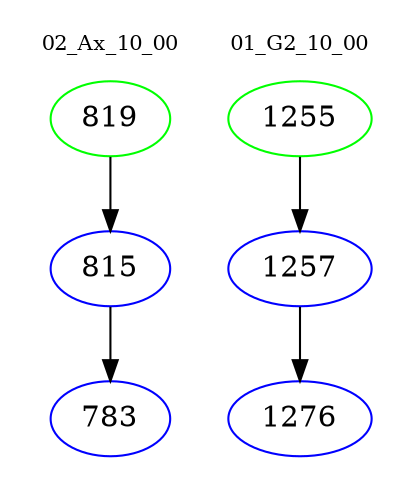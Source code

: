 digraph{
subgraph cluster_0 {
color = white
label = "02_Ax_10_00";
fontsize=10;
T0_819 [label="819", color="green"]
T0_819 -> T0_815 [color="black"]
T0_815 [label="815", color="blue"]
T0_815 -> T0_783 [color="black"]
T0_783 [label="783", color="blue"]
}
subgraph cluster_1 {
color = white
label = "01_G2_10_00";
fontsize=10;
T1_1255 [label="1255", color="green"]
T1_1255 -> T1_1257 [color="black"]
T1_1257 [label="1257", color="blue"]
T1_1257 -> T1_1276 [color="black"]
T1_1276 [label="1276", color="blue"]
}
}
